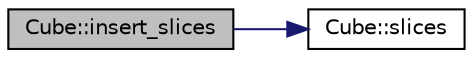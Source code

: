 digraph "Cube::insert_slices"
{
  edge [fontname="Helvetica",fontsize="10",labelfontname="Helvetica",labelfontsize="10"];
  node [fontname="Helvetica",fontsize="10",shape=record];
  rankdir="LR";
  Node1 [label="Cube::insert_slices",height=0.2,width=0.4,color="black", fillcolor="grey75", style="filled" fontcolor="black"];
  Node1 -> Node2 [color="midnightblue",fontsize="10",style="solid",fontname="Helvetica"];
  Node2 [label="Cube::slices",height=0.2,width=0.4,color="black", fillcolor="white", style="filled",URL="$group___cube.html#gab8b0a6a1df400f361d4b7877b23f08cb",tooltip="creation of subview_cube (subcube comprised of specified slices)"];
}
